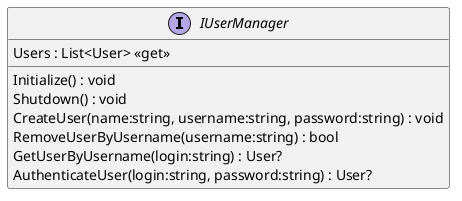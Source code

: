 @startuml
interface IUserManager {
    Users : List<User> <<get>>
    Initialize() : void
    Shutdown() : void
    CreateUser(name:string, username:string, password:string) : void
    RemoveUserByUsername(username:string) : bool
    GetUserByUsername(login:string) : User?
    AuthenticateUser(login:string, password:string) : User?
}
@enduml
